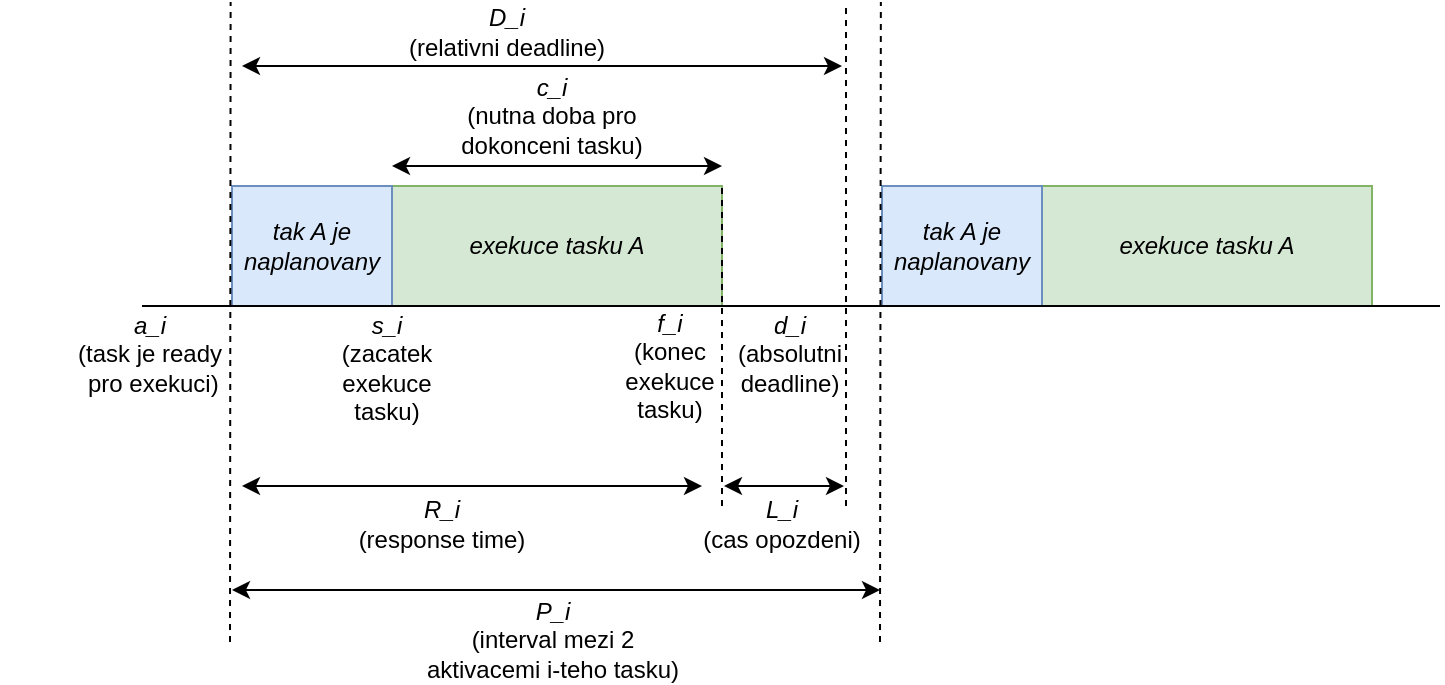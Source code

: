 <mxfile version="23.1.5" type="device">
  <diagram name="Page-1" id="-Z5FX3_OyzdihcRbiZDe">
    <mxGraphModel dx="989" dy="582" grid="1" gridSize="10" guides="1" tooltips="1" connect="1" arrows="1" fold="1" page="1" pageScale="1" pageWidth="850" pageHeight="1100" math="0" shadow="0">
      <root>
        <mxCell id="0" />
        <mxCell id="1" parent="0" />
        <mxCell id="UAYWx_qrf0lr8xYgkL4C-2" value="&lt;i&gt;&amp;nbsp; &amp;nbsp; &amp;nbsp; &amp;nbsp; &amp;nbsp; &amp;nbsp; &amp;nbsp; &amp;nbsp; &amp;nbsp; &amp;nbsp; &amp;nbsp; &amp;nbsp; exekuce tasku A&lt;/i&gt;" style="rounded=0;whiteSpace=wrap;html=1;fillColor=#d5e8d4;strokeColor=#82b366;" parent="1" vertex="1">
          <mxGeometry x="136" y="332" width="245" height="60" as="geometry" />
        </mxCell>
        <mxCell id="UAYWx_qrf0lr8xYgkL4C-4" value="&lt;i&gt;tak A je naplanovany&lt;/i&gt;" style="rounded=0;whiteSpace=wrap;html=1;fillColor=#dae8fc;strokeColor=#6c8ebf;" parent="1" vertex="1">
          <mxGeometry x="136" y="332" width="80" height="60" as="geometry" />
        </mxCell>
        <mxCell id="UAYWx_qrf0lr8xYgkL4C-6" value="&lt;i&gt;a_i&lt;/i&gt;&lt;br&gt;(task je ready&lt;br&gt;&amp;nbsp;pro exekuci)" style="text;html=1;align=center;verticalAlign=middle;whiteSpace=wrap;rounded=0;" parent="1" vertex="1">
          <mxGeometry x="20" y="401" width="150" height="30" as="geometry" />
        </mxCell>
        <mxCell id="UAYWx_qrf0lr8xYgkL4C-7" value="" style="endArrow=classic;startArrow=classic;html=1;rounded=0;" parent="1" edge="1">
          <mxGeometry width="50" height="50" relative="1" as="geometry">
            <mxPoint x="216" y="322" as="sourcePoint" />
            <mxPoint x="381" y="322" as="targetPoint" />
          </mxGeometry>
        </mxCell>
        <mxCell id="UAYWx_qrf0lr8xYgkL4C-8" value="&lt;i&gt;c_i&lt;/i&gt;&lt;br&gt;(nutna doba pro dokonceni tasku)" style="text;html=1;align=center;verticalAlign=middle;whiteSpace=wrap;rounded=0;" parent="1" vertex="1">
          <mxGeometry x="246" y="282" width="100" height="30" as="geometry" />
        </mxCell>
        <mxCell id="UAYWx_qrf0lr8xYgkL4C-9" value="&lt;i&gt;d_i&lt;/i&gt;&lt;br&gt;(absolutni deadline)" style="text;html=1;align=center;verticalAlign=middle;whiteSpace=wrap;rounded=0;" parent="1" vertex="1">
          <mxGeometry x="385" y="401" width="60" height="30" as="geometry" />
        </mxCell>
        <mxCell id="UAYWx_qrf0lr8xYgkL4C-10" value="" style="endArrow=none;dashed=1;html=1;rounded=0;" parent="1" edge="1">
          <mxGeometry width="50" height="50" relative="1" as="geometry">
            <mxPoint x="135" y="560" as="sourcePoint" />
            <mxPoint x="135.31" y="240" as="targetPoint" />
          </mxGeometry>
        </mxCell>
        <mxCell id="UAYWx_qrf0lr8xYgkL4C-11" value="" style="endArrow=none;dashed=1;html=1;rounded=0;" parent="1" edge="1">
          <mxGeometry width="50" height="50" relative="1" as="geometry">
            <mxPoint x="443" y="492" as="sourcePoint" />
            <mxPoint x="443" y="242" as="targetPoint" />
          </mxGeometry>
        </mxCell>
        <mxCell id="UAYWx_qrf0lr8xYgkL4C-15" value="&lt;i&gt;s_i&lt;/i&gt;&lt;br&gt;(zacatek &lt;br&gt;exekuce &lt;br&gt;tasku)" style="text;html=1;align=center;verticalAlign=middle;whiteSpace=wrap;rounded=0;" parent="1" vertex="1">
          <mxGeometry x="191" y="408" width="45" height="30" as="geometry" />
        </mxCell>
        <mxCell id="UAYWx_qrf0lr8xYgkL4C-16" value="&lt;i&gt;f_i&lt;/i&gt;&lt;br&gt;(konec&lt;br&gt;exekuce &lt;br&gt;tasku)" style="text;html=1;align=center;verticalAlign=middle;whiteSpace=wrap;rounded=0;" parent="1" vertex="1">
          <mxGeometry x="325" y="404" width="60" height="36" as="geometry" />
        </mxCell>
        <mxCell id="UAYWx_qrf0lr8xYgkL4C-18" value="" style="endArrow=classic;startArrow=classic;html=1;rounded=0;" parent="1" edge="1">
          <mxGeometry width="50" height="50" relative="1" as="geometry">
            <mxPoint x="141" y="272" as="sourcePoint" />
            <mxPoint x="441" y="272" as="targetPoint" />
          </mxGeometry>
        </mxCell>
        <mxCell id="UAYWx_qrf0lr8xYgkL4C-19" value="&lt;i&gt;D_i&lt;/i&gt;&lt;br&gt;(relativni deadline)" style="text;html=1;align=center;verticalAlign=middle;whiteSpace=wrap;rounded=0;" parent="1" vertex="1">
          <mxGeometry x="216" y="240" width="115" height="30" as="geometry" />
        </mxCell>
        <mxCell id="UAYWx_qrf0lr8xYgkL4C-20" value="" style="endArrow=none;dashed=1;html=1;rounded=0;" parent="1" edge="1">
          <mxGeometry width="50" height="50" relative="1" as="geometry">
            <mxPoint x="381" y="492" as="sourcePoint" />
            <mxPoint x="381" y="332" as="targetPoint" />
          </mxGeometry>
        </mxCell>
        <mxCell id="UAYWx_qrf0lr8xYgkL4C-21" value="" style="endArrow=classic;startArrow=classic;html=1;rounded=0;" parent="1" edge="1">
          <mxGeometry width="50" height="50" relative="1" as="geometry">
            <mxPoint x="141" y="482" as="sourcePoint" />
            <mxPoint x="371" y="482" as="targetPoint" />
          </mxGeometry>
        </mxCell>
        <mxCell id="UAYWx_qrf0lr8xYgkL4C-22" value="&lt;i&gt;R_i&lt;/i&gt;&lt;br&gt;(response time)" style="text;html=1;align=center;verticalAlign=middle;whiteSpace=wrap;rounded=0;" parent="1" vertex="1">
          <mxGeometry x="191" y="486" width="100" height="30" as="geometry" />
        </mxCell>
        <mxCell id="UAYWx_qrf0lr8xYgkL4C-23" value="" style="endArrow=classic;startArrow=classic;html=1;rounded=0;" parent="1" edge="1">
          <mxGeometry width="50" height="50" relative="1" as="geometry">
            <mxPoint x="382" y="482" as="sourcePoint" />
            <mxPoint x="442" y="482" as="targetPoint" />
          </mxGeometry>
        </mxCell>
        <mxCell id="UAYWx_qrf0lr8xYgkL4C-24" value="&lt;i&gt;L_i&lt;/i&gt;&lt;br&gt;(cas opozdeni)" style="text;html=1;align=center;verticalAlign=middle;whiteSpace=wrap;rounded=0;" parent="1" vertex="1">
          <mxGeometry x="361" y="486" width="100" height="30" as="geometry" />
        </mxCell>
        <mxCell id="T0haVHS-OpPubR6M1t-z-3" value="&lt;i&gt;&amp;nbsp; &amp;nbsp; &amp;nbsp; &amp;nbsp; &amp;nbsp; &amp;nbsp; &amp;nbsp; &amp;nbsp; &amp;nbsp; &amp;nbsp; &amp;nbsp; &amp;nbsp; exekuce tasku A&lt;/i&gt;" style="rounded=0;whiteSpace=wrap;html=1;fillColor=#d5e8d4;strokeColor=#82b366;" vertex="1" parent="1">
          <mxGeometry x="461" y="332" width="245" height="60" as="geometry" />
        </mxCell>
        <mxCell id="T0haVHS-OpPubR6M1t-z-4" value="&lt;i&gt;tak A je naplanovany&lt;/i&gt;" style="rounded=0;whiteSpace=wrap;html=1;fillColor=#dae8fc;strokeColor=#6c8ebf;" vertex="1" parent="1">
          <mxGeometry x="461" y="332" width="80" height="60" as="geometry" />
        </mxCell>
        <mxCell id="T0haVHS-OpPubR6M1t-z-5" value="" style="endArrow=none;html=1;rounded=0;" edge="1" parent="1">
          <mxGeometry width="50" height="50" relative="1" as="geometry">
            <mxPoint x="91" y="392" as="sourcePoint" />
            <mxPoint x="740" y="392" as="targetPoint" />
          </mxGeometry>
        </mxCell>
        <mxCell id="T0haVHS-OpPubR6M1t-z-6" value="" style="endArrow=none;dashed=1;html=1;rounded=0;" edge="1" parent="1">
          <mxGeometry width="50" height="50" relative="1" as="geometry">
            <mxPoint x="460" y="560" as="sourcePoint" />
            <mxPoint x="460.43" y="240" as="targetPoint" />
          </mxGeometry>
        </mxCell>
        <mxCell id="T0haVHS-OpPubR6M1t-z-7" value="" style="endArrow=classic;startArrow=classic;html=1;rounded=0;" edge="1" parent="1">
          <mxGeometry width="50" height="50" relative="1" as="geometry">
            <mxPoint x="136" y="534" as="sourcePoint" />
            <mxPoint x="460" y="534" as="targetPoint" />
          </mxGeometry>
        </mxCell>
        <mxCell id="T0haVHS-OpPubR6M1t-z-8" value="&lt;i&gt;P_i&lt;/i&gt;&lt;br&gt;(interval mezi 2 aktivacemi i-teho tasku)" style="text;html=1;align=center;verticalAlign=middle;whiteSpace=wrap;rounded=0;" vertex="1" parent="1">
          <mxGeometry x="231.5" y="544" width="129" height="30" as="geometry" />
        </mxCell>
      </root>
    </mxGraphModel>
  </diagram>
</mxfile>
